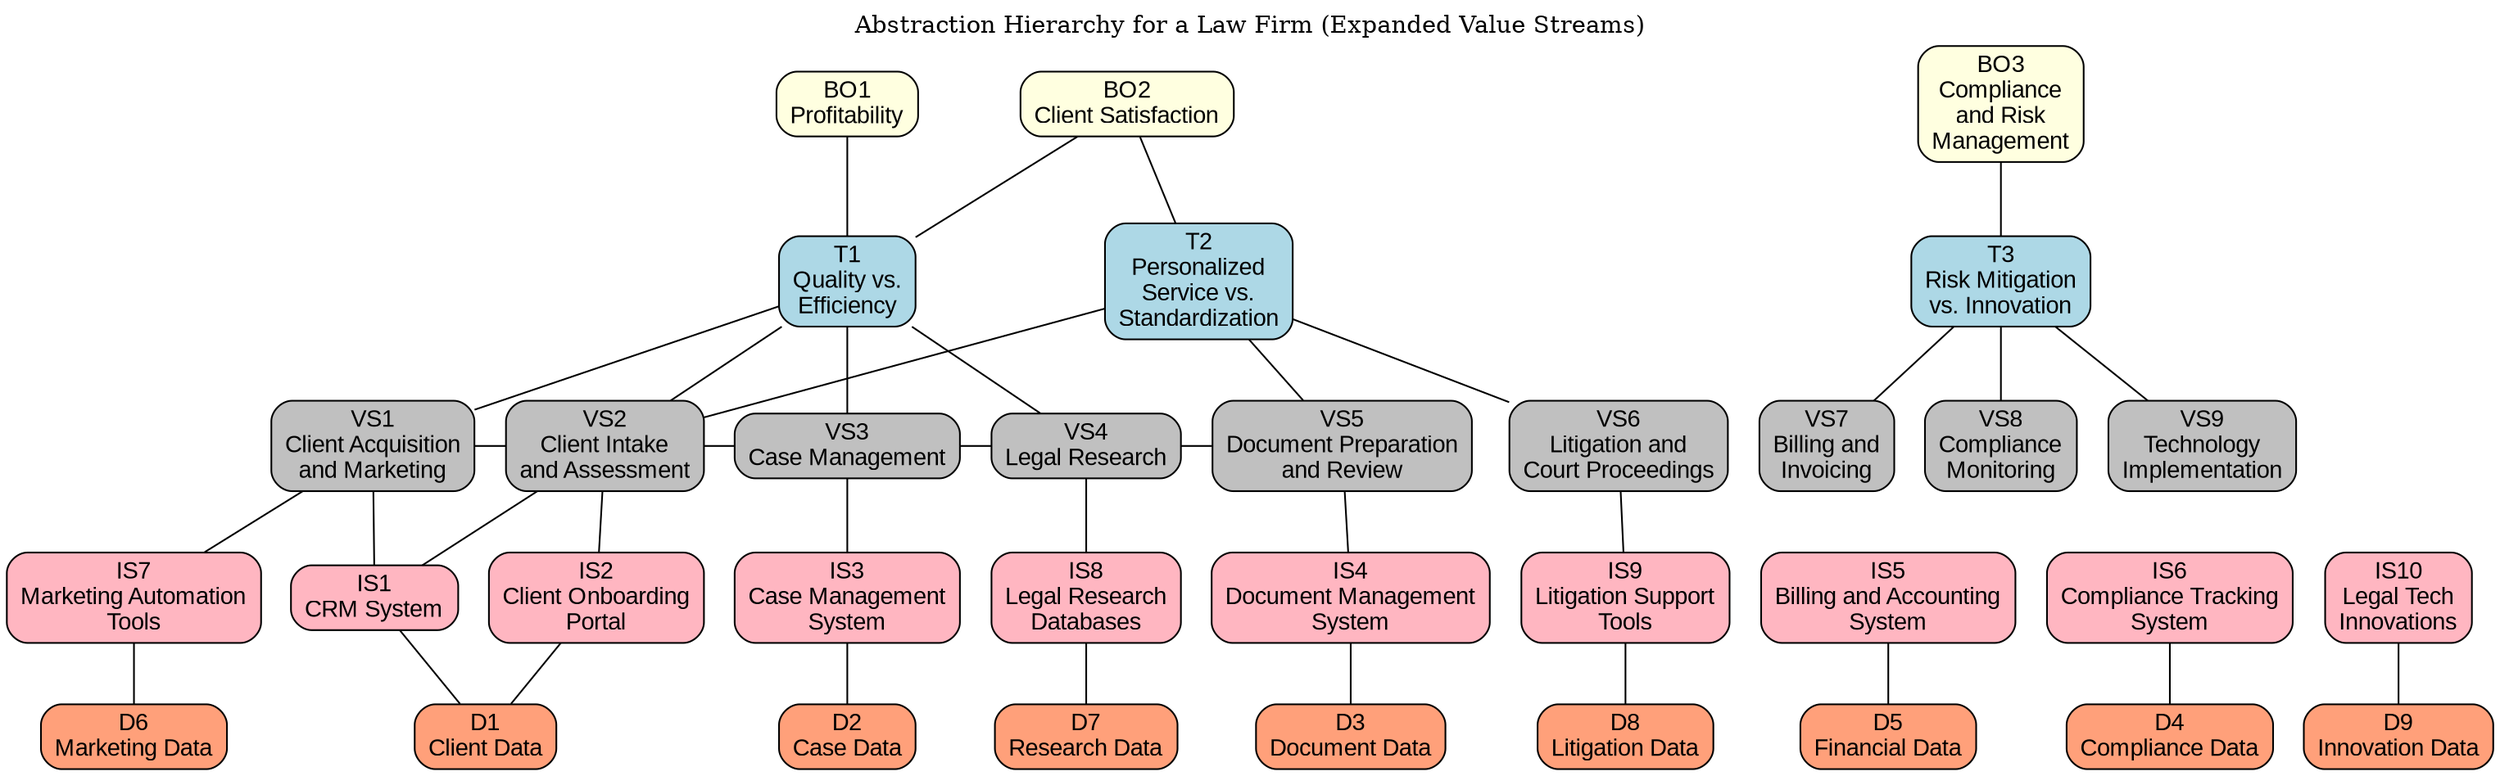 graph AbstractionHierarchy {
    rankdir=TB;  // Top to Bottom layout
    splines=false;  // Straight lines
    node [shape=box, style="rounded, filled", fontname="Arial"];
    edge [fontname="Arial", fontsize=9];
    labelloc="t";
    label="Abstraction Hierarchy for a Law Firm (Expanded Value Streams)";

    // ===== NODES =====
    
    // 1. Business Objectives
    subgraph FunctionalPurpose {
        rank=same;
        node [fillcolor="lightyellow"];
        "BO1\nProfitability";
        "BO2\nClient Satisfaction";
        "BO3\nCompliance\nand Risk\nManagement";
    }

    // 2. Tradeoffs
    subgraph AbstractFunctions {
        rank=same;
        node [fillcolor="lightblue"];
        "T1\nQuality vs.\nEfficiency";
        "T2\nPersonalized\nService vs.\nStandardization";
        "T3\nRisk Mitigation\nvs. Innovation";
    }

    // 3. Value Streams
    subgraph GeneralizedFunctions {
        rank=same;
        node [fillcolor="gray"];
        "VS1\nClient Acquisition\nand Marketing";
        "VS2\nClient Intake\nand Assessment";
        "VS3\nCase Management";
        "VS4\nLegal Research";
        "VS5\nDocument Preparation\nand Review";
        "VS6\nLitigation and\nCourt Proceedings";
        "VS7\nBilling and\nInvoicing";
        "VS8\nCompliance\nMonitoring";
        "VS9\nTechnology\nImplementation";
    }

    // 4. Information Systems
    subgraph PhysicalFunctions {
        rank=same;
        node [fillcolor="lightpink"];
        "IS1\nCRM System";
        "IS2\nClient Onboarding\nPortal";
        "IS3\nCase Management\nSystem";
        "IS4\nDocument Management\nSystem";
        "IS5\nBilling and Accounting\nSystem";
        "IS6\nCompliance Tracking\nSystem";
        "IS7\nMarketing Automation\nTools";
        "IS8\nLegal Research\nDatabases";
        "IS9\nLitigation Support\nTools";
        "IS10\nLegal Tech\nInnovations";
    }

    // 5. Data
    subgraph PhysicalAttributes {
        rank=same;
        node [fillcolor="lightsalmon"];
        "D1\nClient Data";
        "D2\nCase Data";
        "D3\nDocument Data";
        "D4\nCompliance Data";
        "D5\nFinancial Data";
        "D6\nMarketing Data";
        "D7\nResearch Data";
        "D8\nLitigation Data";
        "D9\nInnovation Data";
    }

    // ===== CONNECTIONS =====

    // Business Objectives to Tradeoffs
    "BO1\nProfitability" -- "T1\nQuality vs.\nEfficiency";
    "BO2\nClient Satisfaction" -- "T1\nQuality vs.\nEfficiency";
    "BO2\nClient Satisfaction" -- "T2\nPersonalized\nService vs.\nStandardization";
    "BO3\nCompliance\nand Risk\nManagement" -- "T3\nRisk Mitigation\nvs. Innovation";

    // Tradeoffs to Value Streams
    "T1\nQuality vs.\nEfficiency" -- {
        "VS1\nClient Acquisition\nand Marketing";
        "VS2\nClient Intake\nand Assessment";
        "VS3\nCase Management";
        "VS4\nLegal Research";
    }

    "T2\nPersonalized\nService vs.\nStandardization" -- {
        "VS2\nClient Intake\nand Assessment";
        "VS5\nDocument Preparation\nand Review";
        "VS6\nLitigation and\nCourt Proceedings";
    }

    "T3\nRisk Mitigation\nvs. Innovation" -- {
        "VS7\nBilling and\nInvoicing";
        "VS8\nCompliance\nMonitoring";
        "VS9\nTechnology\nImplementation";
    }

    // Value Streams to Information Systems
    "VS1\nClient Acquisition\nand Marketing" -- { "IS1\nCRM System"; "IS7\nMarketing Automation\nTools" };
    "VS2\nClient Intake\nand Assessment" -- { "IS1\nCRM System"; "IS2\nClient Onboarding\nPortal" };
    "VS3\nCase Management" -- "IS3\nCase Management\nSystem";
    "VS4\nLegal Research" -- "IS8\nLegal Research\nDatabases";
    "VS5\nDocument Preparation\nand Review" -- "IS4\nDocument Management\nSystem";
    "VS6\nLitigation and\nCourt Proceedings" -- "IS9\nLitigation Support\nTools";

    // Information Systems to Data
    "IS1\nCRM System" -- "D1\nClient Data";
    "IS2\nClient Onboarding\nPortal" -- "D1\nClient Data";
    "IS3\nCase Management\nSystem" -- "D2\nCase Data";
    "IS4\nDocument Management\nSystem" -- "D3\nDocument Data";
    "IS5\nBilling and Accounting\nSystem" -- "D5\nFinancial Data";
    "IS6\nCompliance Tracking\nSystem" -- "D4\nCompliance Data";
    "IS7\nMarketing Automation\nTools" -- "D6\nMarketing Data";
    "IS8\nLegal Research\nDatabases" -- "D7\nResearch Data";
    "IS9\nLitigation Support\nTools" -- "D8\nLitigation Data";
    "IS10\nLegal Tech\nInnovations" -- "D9\nInnovation Data";

    // Value Stream Workflow Connections
    "VS1\nClient Acquisition\nand Marketing" -- "VS2\nClient Intake\nand Assessment";
    "VS2\nClient Intake\nand Assessment" -- "VS3\nCase Management";
    "VS3\nCase Management" -- "VS4\nLegal Research";
    "VS4\nLegal Research" -- "VS5\nDocument Preparation\nand Review";
}  
